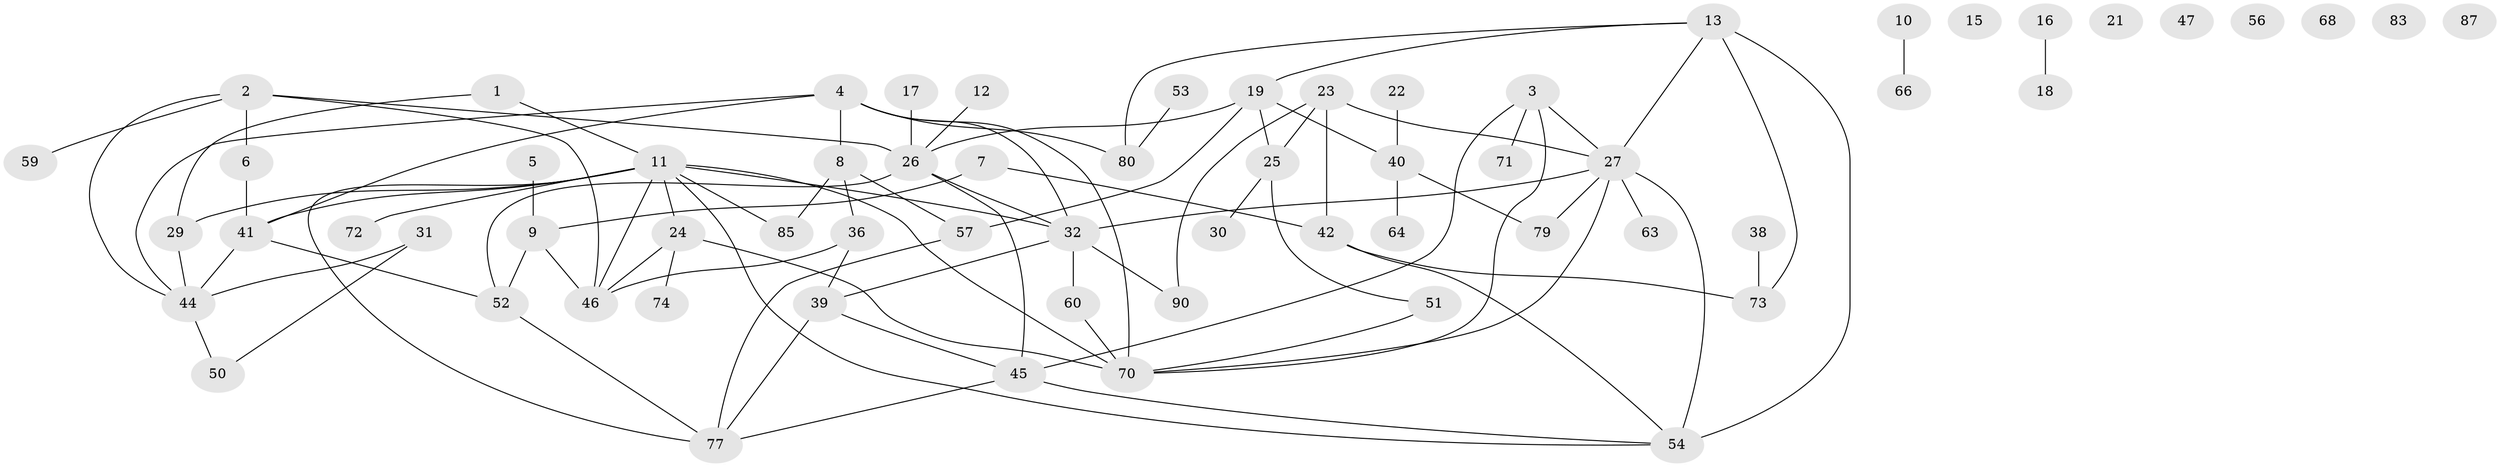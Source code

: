 // original degree distribution, {2: 0.24468085106382978, 4: 0.20212765957446807, 1: 0.22340425531914893, 5: 0.0851063829787234, 6: 0.0425531914893617, 3: 0.11702127659574468, 0: 0.07446808510638298, 8: 0.010638297872340425}
// Generated by graph-tools (version 1.1) at 2025/41/03/06/25 10:41:25]
// undirected, 64 vertices, 92 edges
graph export_dot {
graph [start="1"]
  node [color=gray90,style=filled];
  1;
  2 [super="+20"];
  3;
  4 [super="+33"];
  5;
  6 [super="+28"];
  7 [super="+14"];
  8 [super="+58"];
  9 [super="+49"];
  10;
  11 [super="+35"];
  12;
  13 [super="+69"];
  15;
  16 [super="+43"];
  17 [super="+76"];
  18;
  19;
  21;
  22;
  23 [super="+88"];
  24 [super="+92"];
  25 [super="+37"];
  26 [super="+34"];
  27 [super="+55"];
  29 [super="+61"];
  30;
  31 [super="+81"];
  32 [super="+75"];
  36 [super="+62"];
  38;
  39 [super="+48"];
  40 [super="+65"];
  41 [super="+91"];
  42 [super="+78"];
  44 [super="+89"];
  45 [super="+86"];
  46;
  47;
  50;
  51;
  52 [super="+94"];
  53;
  54 [super="+67"];
  56;
  57 [super="+93"];
  59;
  60;
  63;
  64;
  66;
  68;
  70 [super="+84"];
  71;
  72;
  73;
  74;
  77 [super="+82"];
  79;
  80;
  83;
  85;
  87;
  90;
  1 -- 29;
  1 -- 11;
  2 -- 26;
  2 -- 59;
  2 -- 44;
  2 -- 46;
  2 -- 6;
  3 -- 27;
  3 -- 45;
  3 -- 71;
  3 -- 70;
  4 -- 80;
  4 -- 8;
  4 -- 32;
  4 -- 41;
  4 -- 70;
  4 -- 44;
  5 -- 9;
  6 -- 41;
  7 -- 9;
  7 -- 42;
  8 -- 85;
  8 -- 36;
  8 -- 57;
  9 -- 46;
  9 -- 52;
  10 -- 66;
  11 -- 24 [weight=2];
  11 -- 29;
  11 -- 41;
  11 -- 54;
  11 -- 70;
  11 -- 32;
  11 -- 72;
  11 -- 77;
  11 -- 46;
  11 -- 85;
  12 -- 26;
  13 -- 73;
  13 -- 80;
  13 -- 54 [weight=2];
  13 -- 27;
  13 -- 19;
  16 -- 18;
  17 -- 26;
  19 -- 25;
  19 -- 26;
  19 -- 57;
  19 -- 40;
  22 -- 40;
  23 -- 90;
  23 -- 25;
  23 -- 42;
  23 -- 27;
  24 -- 46;
  24 -- 70;
  24 -- 74;
  25 -- 51;
  25 -- 30;
  26 -- 32;
  26 -- 52;
  26 -- 45;
  27 -- 63;
  27 -- 70;
  27 -- 32;
  27 -- 54;
  27 -- 79;
  29 -- 44;
  31 -- 50;
  31 -- 44;
  32 -- 90;
  32 -- 60;
  32 -- 39;
  36 -- 46;
  36 -- 39;
  38 -- 73;
  39 -- 45;
  39 -- 77;
  40 -- 79;
  40 -- 64;
  41 -- 52;
  41 -- 44;
  42 -- 73;
  42 -- 54;
  44 -- 50;
  45 -- 54;
  45 -- 77;
  51 -- 70;
  52 -- 77;
  53 -- 80;
  57 -- 77;
  60 -- 70;
}
